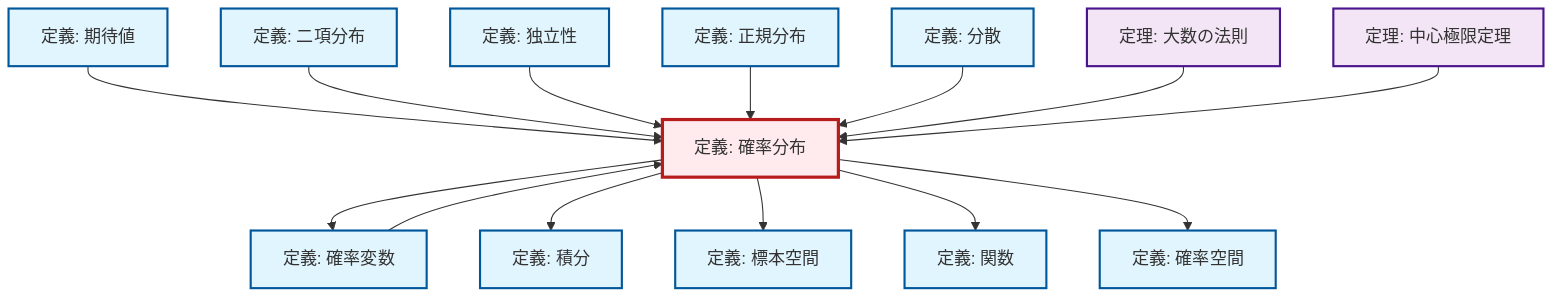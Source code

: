 graph TD
    classDef definition fill:#e1f5fe,stroke:#01579b,stroke-width:2px
    classDef theorem fill:#f3e5f5,stroke:#4a148c,stroke-width:2px
    classDef axiom fill:#fff3e0,stroke:#e65100,stroke-width:2px
    classDef example fill:#e8f5e9,stroke:#1b5e20,stroke-width:2px
    classDef current fill:#ffebee,stroke:#b71c1c,stroke-width:3px
    def-probability-distribution["定義: 確率分布"]:::definition
    thm-central-limit["定理: 中心極限定理"]:::theorem
    thm-law-of-large-numbers["定理: 大数の法則"]:::theorem
    def-sample-space["定義: 標本空間"]:::definition
    def-independence["定義: 独立性"]:::definition
    def-variance["定義: 分散"]:::definition
    def-expectation["定義: 期待値"]:::definition
    def-integral["定義: 積分"]:::definition
    def-normal-distribution["定義: 正規分布"]:::definition
    def-random-variable["定義: 確率変数"]:::definition
    def-probability-space["定義: 確率空間"]:::definition
    def-function["定義: 関数"]:::definition
    def-binomial-distribution["定義: 二項分布"]:::definition
    def-expectation --> def-probability-distribution
    def-probability-distribution --> def-random-variable
    def-binomial-distribution --> def-probability-distribution
    def-random-variable --> def-probability-distribution
    def-independence --> def-probability-distribution
    def-normal-distribution --> def-probability-distribution
    def-variance --> def-probability-distribution
    def-probability-distribution --> def-integral
    def-probability-distribution --> def-sample-space
    thm-law-of-large-numbers --> def-probability-distribution
    def-probability-distribution --> def-function
    def-probability-distribution --> def-probability-space
    thm-central-limit --> def-probability-distribution
    class def-probability-distribution current
